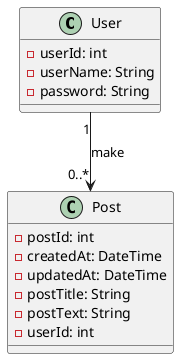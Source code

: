 @startuml ClassDiagram
  
    class User {
    - userId: int
    - userName: String
    - password: String
    }

    class Post {
        - postId: int
        - createdAt: DateTime
        - updatedAt: DateTime
        - postTitle: String
        - postText: String
        - userId: int
    }
 
    User "1" --> "0..*" Post : make

@enduml